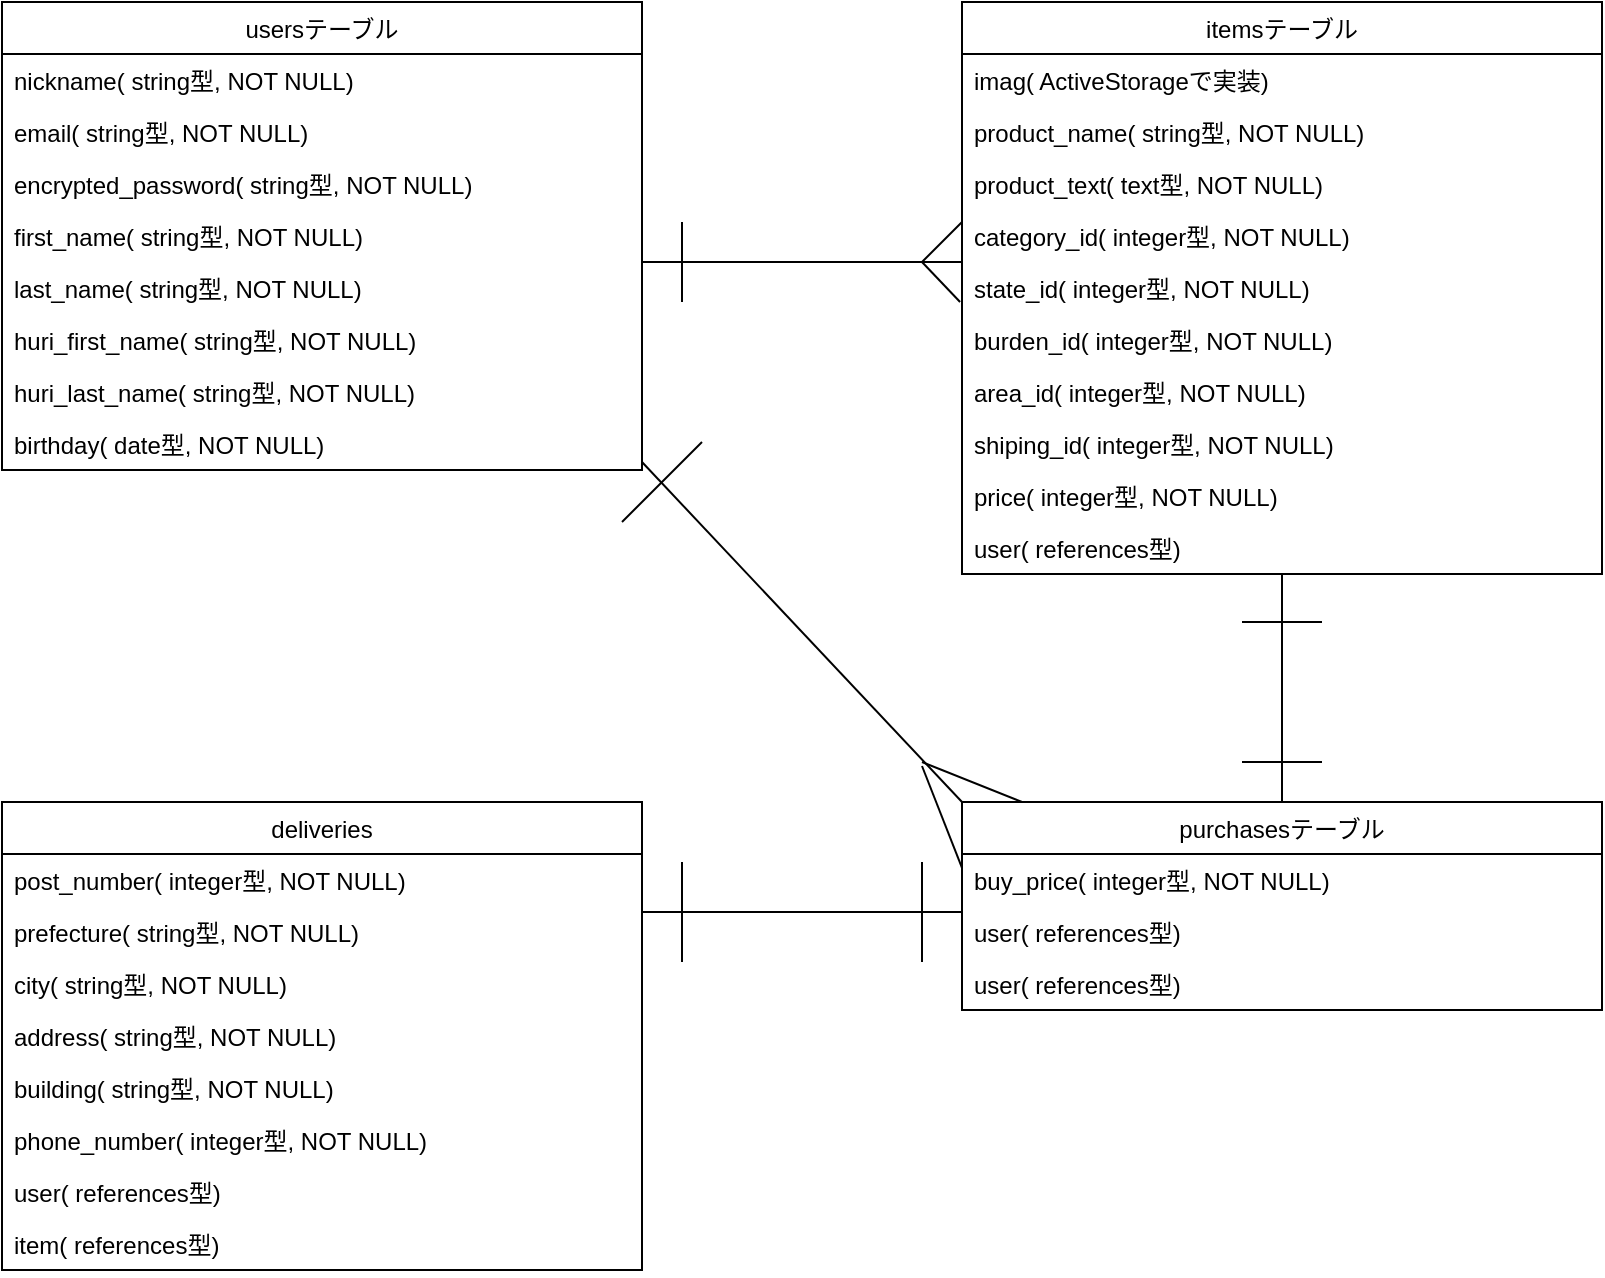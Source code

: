 <mxfile version="13.10.0" type="embed" pages="2">
    <diagram id="bigyYlHlvVise-LdsHyD" name="Page-1">
        <mxGraphModel dx="1751" dy="680" grid="1" gridSize="10" guides="1" tooltips="1" connect="1" arrows="1" fold="1" page="1" pageScale="1" pageWidth="850" pageHeight="1100" math="0" shadow="0">
            <root>
                <mxCell id="0"/>
                <mxCell id="1" parent="0"/>
                <mxCell id="gtf4mEtUMmRT2imB_sL--6" value="itemsテーブル" style="swimlane;fontStyle=0;childLayout=stackLayout;horizontal=1;startSize=26;fillColor=none;horizontalStack=0;resizeParent=1;resizeParentMax=0;resizeLast=0;collapsible=1;marginBottom=0;" parent="1" vertex="1">
                    <mxGeometry x="-360" y="40" width="320" height="286" as="geometry"/>
                </mxCell>
                <mxCell id="gtf4mEtUMmRT2imB_sL--39" value="imag( ActiveStorageで実装)" style="text;strokeColor=none;fillColor=none;align=left;verticalAlign=top;spacingLeft=4;spacingRight=4;overflow=hidden;rotatable=0;points=[[0,0.5],[1,0.5]];portConstraint=eastwest;" parent="gtf4mEtUMmRT2imB_sL--6" vertex="1">
                    <mxGeometry y="26" width="320" height="26" as="geometry"/>
                </mxCell>
                <mxCell id="gtf4mEtUMmRT2imB_sL--7" value="product_name( string型, NOT NULL)" style="text;strokeColor=none;fillColor=none;align=left;verticalAlign=top;spacingLeft=4;spacingRight=4;overflow=hidden;rotatable=0;points=[[0,0.5],[1,0.5]];portConstraint=eastwest;" parent="gtf4mEtUMmRT2imB_sL--6" vertex="1">
                    <mxGeometry y="52" width="320" height="26" as="geometry"/>
                </mxCell>
                <mxCell id="gtf4mEtUMmRT2imB_sL--8" value="product_text( text型, NOT NULL)" style="text;strokeColor=none;fillColor=none;align=left;verticalAlign=top;spacingLeft=4;spacingRight=4;overflow=hidden;rotatable=0;points=[[0,0.5],[1,0.5]];portConstraint=eastwest;" parent="gtf4mEtUMmRT2imB_sL--6" vertex="1">
                    <mxGeometry y="78" width="320" height="26" as="geometry"/>
                </mxCell>
                <mxCell id="gtf4mEtUMmRT2imB_sL--10" value="category_id( integer型, NOT NULL)" style="text;strokeColor=none;fillColor=none;align=left;verticalAlign=top;spacingLeft=4;spacingRight=4;overflow=hidden;rotatable=0;points=[[0,0.5],[1,0.5]];portConstraint=eastwest;" parent="gtf4mEtUMmRT2imB_sL--6" vertex="1">
                    <mxGeometry y="104" width="320" height="26" as="geometry"/>
                </mxCell>
                <mxCell id="gtf4mEtUMmRT2imB_sL--11" value="state_id( integer型, NOT NULL)" style="text;strokeColor=none;fillColor=none;align=left;verticalAlign=top;spacingLeft=4;spacingRight=4;overflow=hidden;rotatable=0;points=[[0,0.5],[1,0.5]];portConstraint=eastwest;" parent="gtf4mEtUMmRT2imB_sL--6" vertex="1">
                    <mxGeometry y="130" width="320" height="26" as="geometry"/>
                </mxCell>
                <mxCell id="gtf4mEtUMmRT2imB_sL--13" value="burden_id( integer型, NOT NULL)" style="text;strokeColor=none;fillColor=none;align=left;verticalAlign=top;spacingLeft=4;spacingRight=4;overflow=hidden;rotatable=0;points=[[0,0.5],[1,0.5]];portConstraint=eastwest;" parent="gtf4mEtUMmRT2imB_sL--6" vertex="1">
                    <mxGeometry y="156" width="320" height="26" as="geometry"/>
                </mxCell>
                <mxCell id="gtf4mEtUMmRT2imB_sL--14" value="area_id( integer型, NOT NULL)" style="text;strokeColor=none;fillColor=none;align=left;verticalAlign=top;spacingLeft=4;spacingRight=4;overflow=hidden;rotatable=0;points=[[0,0.5],[1,0.5]];portConstraint=eastwest;" parent="gtf4mEtUMmRT2imB_sL--6" vertex="1">
                    <mxGeometry y="182" width="320" height="26" as="geometry"/>
                </mxCell>
                <mxCell id="gtf4mEtUMmRT2imB_sL--12" value="shiping_id( integer型, NOT NULL)" style="text;strokeColor=none;fillColor=none;align=left;verticalAlign=top;spacingLeft=4;spacingRight=4;overflow=hidden;rotatable=0;points=[[0,0.5],[1,0.5]];portConstraint=eastwest;" parent="gtf4mEtUMmRT2imB_sL--6" vertex="1">
                    <mxGeometry y="208" width="320" height="26" as="geometry"/>
                </mxCell>
                <mxCell id="gtf4mEtUMmRT2imB_sL--9" value="price( integer型, NOT NULL)" style="text;strokeColor=none;fillColor=none;align=left;verticalAlign=top;spacingLeft=4;spacingRight=4;overflow=hidden;rotatable=0;points=[[0,0.5],[1,0.5]];portConstraint=eastwest;" parent="gtf4mEtUMmRT2imB_sL--6" vertex="1">
                    <mxGeometry y="234" width="320" height="26" as="geometry"/>
                </mxCell>
                <mxCell id="gtf4mEtUMmRT2imB_sL--41" value="user( references型)" style="text;strokeColor=none;fillColor=none;align=left;verticalAlign=top;spacingLeft=4;spacingRight=4;overflow=hidden;rotatable=0;points=[[0,0.5],[1,0.5]];portConstraint=eastwest;" parent="gtf4mEtUMmRT2imB_sL--6" vertex="1">
                    <mxGeometry y="260" width="320" height="26" as="geometry"/>
                </mxCell>
                <mxCell id="gtf4mEtUMmRT2imB_sL--20" value="usersテーブル" style="swimlane;fontStyle=0;childLayout=stackLayout;horizontal=1;startSize=26;fillColor=none;horizontalStack=0;resizeParent=1;resizeParentMax=0;resizeLast=0;collapsible=1;marginBottom=0;" parent="1" vertex="1">
                    <mxGeometry x="-840" y="40" width="320" height="234" as="geometry"/>
                </mxCell>
                <mxCell id="gtf4mEtUMmRT2imB_sL--21" value="nickname( string型, NOT NULL)" style="text;strokeColor=none;fillColor=none;align=left;verticalAlign=top;spacingLeft=4;spacingRight=4;overflow=hidden;rotatable=0;points=[[0,0.5],[1,0.5]];portConstraint=eastwest;" parent="gtf4mEtUMmRT2imB_sL--20" vertex="1">
                    <mxGeometry y="26" width="320" height="26" as="geometry"/>
                </mxCell>
                <mxCell id="gtf4mEtUMmRT2imB_sL--22" value="email( string型, NOT NULL)" style="text;strokeColor=none;fillColor=none;align=left;verticalAlign=top;spacingLeft=4;spacingRight=4;overflow=hidden;rotatable=0;points=[[0,0.5],[1,0.5]];portConstraint=eastwest;" parent="gtf4mEtUMmRT2imB_sL--20" vertex="1">
                    <mxGeometry y="52" width="320" height="26" as="geometry"/>
                </mxCell>
                <mxCell id="gtf4mEtUMmRT2imB_sL--25" value="encrypted_password( string型, NOT NULL)" style="text;strokeColor=none;fillColor=none;align=left;verticalAlign=top;spacingLeft=4;spacingRight=4;overflow=hidden;rotatable=0;points=[[0,0.5],[1,0.5]];portConstraint=eastwest;" parent="gtf4mEtUMmRT2imB_sL--20" vertex="1">
                    <mxGeometry y="78" width="320" height="26" as="geometry"/>
                </mxCell>
                <mxCell id="gtf4mEtUMmRT2imB_sL--26" value="first_name( string型, NOT NULL)" style="text;strokeColor=none;fillColor=none;align=left;verticalAlign=top;spacingLeft=4;spacingRight=4;overflow=hidden;rotatable=0;points=[[0,0.5],[1,0.5]];portConstraint=eastwest;" parent="gtf4mEtUMmRT2imB_sL--20" vertex="1">
                    <mxGeometry y="104" width="320" height="26" as="geometry"/>
                </mxCell>
                <mxCell id="gtf4mEtUMmRT2imB_sL--27" value="last_name( string型, NOT NULL)" style="text;strokeColor=none;fillColor=none;align=left;verticalAlign=top;spacingLeft=4;spacingRight=4;overflow=hidden;rotatable=0;points=[[0,0.5],[1,0.5]];portConstraint=eastwest;" parent="gtf4mEtUMmRT2imB_sL--20" vertex="1">
                    <mxGeometry y="130" width="320" height="26" as="geometry"/>
                </mxCell>
                <mxCell id="gtf4mEtUMmRT2imB_sL--87" value="" style="endArrow=none;html=1;" parent="gtf4mEtUMmRT2imB_sL--20" edge="1">
                    <mxGeometry width="50" height="50" relative="1" as="geometry">
                        <mxPoint x="340" y="150" as="sourcePoint"/>
                        <mxPoint x="340" y="110" as="targetPoint"/>
                    </mxGeometry>
                </mxCell>
                <mxCell id="20" value="huri_first_name( string型, NOT NULL)" style="text;strokeColor=none;fillColor=none;align=left;verticalAlign=top;spacingLeft=4;spacingRight=4;overflow=hidden;rotatable=0;points=[[0,0.5],[1,0.5]];portConstraint=eastwest;" vertex="1" parent="gtf4mEtUMmRT2imB_sL--20">
                    <mxGeometry y="156" width="320" height="26" as="geometry"/>
                </mxCell>
                <mxCell id="21" value="huri_last_name( string型, NOT NULL)" style="text;strokeColor=none;fillColor=none;align=left;verticalAlign=top;spacingLeft=4;spacingRight=4;overflow=hidden;rotatable=0;points=[[0,0.5],[1,0.5]];portConstraint=eastwest;" vertex="1" parent="gtf4mEtUMmRT2imB_sL--20">
                    <mxGeometry y="182" width="320" height="26" as="geometry"/>
                </mxCell>
                <mxCell id="gtf4mEtUMmRT2imB_sL--23" value="birthday( date型, NOT NULL)" style="text;strokeColor=none;fillColor=none;align=left;verticalAlign=top;spacingLeft=4;spacingRight=4;overflow=hidden;rotatable=0;points=[[0,0.5],[1,0.5]];portConstraint=eastwest;" parent="gtf4mEtUMmRT2imB_sL--20" vertex="1">
                    <mxGeometry y="208" width="320" height="26" as="geometry"/>
                </mxCell>
                <mxCell id="gtf4mEtUMmRT2imB_sL--29" value="purchasesテーブル" style="swimlane;fontStyle=0;childLayout=stackLayout;horizontal=1;startSize=26;fillColor=none;horizontalStack=0;resizeParent=1;resizeParentMax=0;resizeLast=0;collapsible=1;marginBottom=0;" parent="1" vertex="1">
                    <mxGeometry x="-360" y="440" width="320" height="104" as="geometry"/>
                </mxCell>
                <mxCell id="10" value="" style="endArrow=none;html=1;exitX=0;exitY=0.269;exitDx=0;exitDy=0;exitPerimeter=0;" edge="1" parent="gtf4mEtUMmRT2imB_sL--29" source="7">
                    <mxGeometry width="50" height="50" relative="1" as="geometry">
                        <mxPoint x="10" y="52" as="sourcePoint"/>
                        <mxPoint x="-20" y="-18" as="targetPoint"/>
                    </mxGeometry>
                </mxCell>
                <mxCell id="7" value="buy_price( integer型, NOT NULL)" style="text;strokeColor=none;fillColor=none;align=left;verticalAlign=top;spacingLeft=4;spacingRight=4;overflow=hidden;rotatable=0;points=[[0,0.5],[1,0.5]];portConstraint=eastwest;" vertex="1" parent="gtf4mEtUMmRT2imB_sL--29">
                    <mxGeometry y="26" width="320" height="26" as="geometry"/>
                </mxCell>
                <mxCell id="gtf4mEtUMmRT2imB_sL--43" value="user( references型)" style="text;strokeColor=none;fillColor=none;align=left;verticalAlign=top;spacingLeft=4;spacingRight=4;overflow=hidden;rotatable=0;points=[[0,0.5],[1,0.5]];portConstraint=eastwest;" parent="gtf4mEtUMmRT2imB_sL--29" vertex="1">
                    <mxGeometry y="52" width="320" height="26" as="geometry"/>
                </mxCell>
                <mxCell id="25" value="user( references型)" style="text;strokeColor=none;fillColor=none;align=left;verticalAlign=top;spacingLeft=4;spacingRight=4;overflow=hidden;rotatable=0;points=[[0,0.5],[1,0.5]];portConstraint=eastwest;" vertex="1" parent="gtf4mEtUMmRT2imB_sL--29">
                    <mxGeometry y="78" width="320" height="26" as="geometry"/>
                </mxCell>
                <mxCell id="gtf4mEtUMmRT2imB_sL--69" value="" style="endArrow=none;html=1;" parent="1" edge="1">
                    <mxGeometry width="50" height="50" relative="1" as="geometry">
                        <mxPoint x="-380" y="420" as="sourcePoint"/>
                        <mxPoint x="-330" y="440" as="targetPoint"/>
                    </mxGeometry>
                </mxCell>
                <mxCell id="gtf4mEtUMmRT2imB_sL--70" value="" style="endArrow=none;html=1;" parent="1" edge="1">
                    <mxGeometry width="50" height="50" relative="1" as="geometry">
                        <mxPoint x="-200" y="440" as="sourcePoint"/>
                        <mxPoint x="-200" y="326" as="targetPoint"/>
                    </mxGeometry>
                </mxCell>
                <mxCell id="gtf4mEtUMmRT2imB_sL--78" value="" style="endArrow=none;html=1;" parent="1" edge="1">
                    <mxGeometry width="50" height="50" relative="1" as="geometry">
                        <mxPoint x="-220" y="350" as="sourcePoint"/>
                        <mxPoint x="-180" y="350" as="targetPoint"/>
                    </mxGeometry>
                </mxCell>
                <mxCell id="gtf4mEtUMmRT2imB_sL--79" value="" style="endArrow=none;html=1;exitX=0;exitY=0;exitDx=0;exitDy=0;" parent="1" edge="1" source="gtf4mEtUMmRT2imB_sL--29">
                    <mxGeometry width="50" height="50" relative="1" as="geometry">
                        <mxPoint x="-680" y="520" as="sourcePoint"/>
                        <mxPoint x="-520" y="270" as="targetPoint"/>
                    </mxGeometry>
                </mxCell>
                <mxCell id="gtf4mEtUMmRT2imB_sL--83" value="" style="endArrow=none;html=1;" parent="1" edge="1">
                    <mxGeometry width="50" height="50" relative="1" as="geometry">
                        <mxPoint x="-530" y="300" as="sourcePoint"/>
                        <mxPoint x="-490" y="260" as="targetPoint"/>
                        <Array as="points"/>
                    </mxGeometry>
                </mxCell>
                <mxCell id="gtf4mEtUMmRT2imB_sL--85" value="" style="endArrow=none;html=1;" parent="1" edge="1">
                    <mxGeometry width="50" height="50" relative="1" as="geometry">
                        <mxPoint x="-520" y="170" as="sourcePoint"/>
                        <mxPoint x="-360" y="170" as="targetPoint"/>
                    </mxGeometry>
                </mxCell>
                <mxCell id="2" value="" style="endArrow=none;html=1;" edge="1" parent="1">
                    <mxGeometry width="50" height="50" relative="1" as="geometry">
                        <mxPoint x="-220" y="420" as="sourcePoint"/>
                        <mxPoint x="-180" y="420" as="targetPoint"/>
                    </mxGeometry>
                </mxCell>
                <mxCell id="3" value="deliveries" style="swimlane;fontStyle=0;childLayout=stackLayout;horizontal=1;startSize=26;fillColor=none;horizontalStack=0;resizeParent=1;resizeParentMax=0;resizeLast=0;collapsible=1;marginBottom=0;" vertex="1" parent="1">
                    <mxGeometry x="-840" y="440" width="320" height="234" as="geometry"/>
                </mxCell>
                <mxCell id="gtf4mEtUMmRT2imB_sL--34" value="post_number( integer型, NOT NULL)" style="text;strokeColor=none;fillColor=none;align=left;verticalAlign=top;spacingLeft=4;spacingRight=4;overflow=hidden;rotatable=0;points=[[0,0.5],[1,0.5]];portConstraint=eastwest;" parent="3" vertex="1">
                    <mxGeometry y="26" width="320" height="26" as="geometry"/>
                </mxCell>
                <mxCell id="gtf4mEtUMmRT2imB_sL--31" value="prefecture( string型, NOT NULL)" style="text;strokeColor=none;fillColor=none;align=left;verticalAlign=top;spacingLeft=4;spacingRight=4;overflow=hidden;rotatable=0;points=[[0,0.5],[1,0.5]];portConstraint=eastwest;" parent="3" vertex="1">
                    <mxGeometry y="52" width="320" height="26" as="geometry"/>
                </mxCell>
                <mxCell id="gtf4mEtUMmRT2imB_sL--35" value="city( string型, NOT NULL)" style="text;strokeColor=none;fillColor=none;align=left;verticalAlign=top;spacingLeft=4;spacingRight=4;overflow=hidden;rotatable=0;points=[[0,0.5],[1,0.5]];portConstraint=eastwest;" parent="3" vertex="1">
                    <mxGeometry y="78" width="320" height="26" as="geometry"/>
                </mxCell>
                <mxCell id="gtf4mEtUMmRT2imB_sL--37" value="address( string型, NOT NULL)" style="text;strokeColor=none;fillColor=none;align=left;verticalAlign=top;spacingLeft=4;spacingRight=4;overflow=hidden;rotatable=0;points=[[0,0.5],[1,0.5]];portConstraint=eastwest;" parent="3" vertex="1">
                    <mxGeometry y="104" width="320" height="26" as="geometry"/>
                </mxCell>
                <mxCell id="gtf4mEtUMmRT2imB_sL--32" value="building( string型, NOT NULL)" style="text;strokeColor=none;fillColor=none;align=left;verticalAlign=top;spacingLeft=4;spacingRight=4;overflow=hidden;rotatable=0;points=[[0,0.5],[1,0.5]];portConstraint=eastwest;" parent="3" vertex="1">
                    <mxGeometry y="130" width="320" height="26" as="geometry"/>
                </mxCell>
                <mxCell id="gtf4mEtUMmRT2imB_sL--38" value="phone_number( integer型, NOT NULL)" style="text;strokeColor=none;fillColor=none;align=left;verticalAlign=top;spacingLeft=4;spacingRight=4;overflow=hidden;rotatable=0;points=[[0,0.5],[1,0.5]];portConstraint=eastwest;" parent="3" vertex="1">
                    <mxGeometry y="156" width="320" height="26" as="geometry"/>
                </mxCell>
                <mxCell id="24" value="user( references型)" style="text;strokeColor=none;fillColor=none;align=left;verticalAlign=top;spacingLeft=4;spacingRight=4;overflow=hidden;rotatable=0;points=[[0,0.5],[1,0.5]];portConstraint=eastwest;" vertex="1" parent="3">
                    <mxGeometry y="182" width="320" height="26" as="geometry"/>
                </mxCell>
                <mxCell id="gtf4mEtUMmRT2imB_sL--42" value="item( references型)" style="text;strokeColor=none;fillColor=none;align=left;verticalAlign=top;spacingLeft=4;spacingRight=4;overflow=hidden;rotatable=0;points=[[0,0.5],[1,0.5]];portConstraint=eastwest;" parent="3" vertex="1">
                    <mxGeometry y="208" width="320" height="26" as="geometry"/>
                </mxCell>
                <mxCell id="11" value="" style="endArrow=none;html=1;entryX=0;entryY=0.115;entryDx=0;entryDy=0;entryPerimeter=0;" edge="1" parent="1" target="gtf4mEtUMmRT2imB_sL--43">
                    <mxGeometry width="50" height="50" relative="1" as="geometry">
                        <mxPoint x="-520" y="495" as="sourcePoint"/>
                        <mxPoint x="-470" y="470" as="targetPoint"/>
                        <Array as="points">
                            <mxPoint x="-420" y="495"/>
                        </Array>
                    </mxGeometry>
                </mxCell>
                <mxCell id="12" value="" style="endArrow=none;html=1;" edge="1" parent="1">
                    <mxGeometry width="50" height="50" relative="1" as="geometry">
                        <mxPoint x="-380" y="520" as="sourcePoint"/>
                        <mxPoint x="-380" y="470" as="targetPoint"/>
                    </mxGeometry>
                </mxCell>
                <mxCell id="18" value="" style="endArrow=none;html=1;exitX=-0.003;exitY=0.769;exitDx=0;exitDy=0;exitPerimeter=0;" edge="1" parent="1" source="gtf4mEtUMmRT2imB_sL--11">
                    <mxGeometry width="50" height="50" relative="1" as="geometry">
                        <mxPoint x="-430" y="220" as="sourcePoint"/>
                        <mxPoint x="-380" y="170" as="targetPoint"/>
                    </mxGeometry>
                </mxCell>
                <mxCell id="19" value="" style="endArrow=none;html=1;" edge="1" parent="1">
                    <mxGeometry width="50" height="50" relative="1" as="geometry">
                        <mxPoint x="-380" y="170" as="sourcePoint"/>
                        <mxPoint x="-360" y="150" as="targetPoint"/>
                    </mxGeometry>
                </mxCell>
                <mxCell id="30" value="" style="endArrow=none;html=1;" edge="1" parent="1">
                    <mxGeometry width="50" height="50" relative="1" as="geometry">
                        <mxPoint x="-500" y="470" as="sourcePoint"/>
                        <mxPoint x="-500" y="520" as="targetPoint"/>
                    </mxGeometry>
                </mxCell>
            </root>
        </mxGraphModel>
    </diagram>
    <diagram id="hrBAW_QZi8SXogytikNY" name="Page-2">
        &#xa;        &#xa;&#xa;
        <mxGraphModel dx="898" dy="680" grid="1" gridSize="10" guides="1" tooltips="1" connect="1" arrows="1" fold="1" page="1" pageScale="1" pageWidth="850" pageHeight="1100" math="0" shadow="0">
            &#xa;            &#xa;&#xa;
            <root>
                &#xa;                &#xa;&#xa;
                <mxCell id="a-_-y4gFpnWRi_4AJY4c-0"/>
                &#xa;                &#xa;&#xa;
                <mxCell id="a-_-y4gFpnWRi_4AJY4c-1" parent="a-_-y4gFpnWRi_4AJY4c-0"/>
                &#xa;                &#xa;&#xa;
            </root>
            &#xa;            &#xa;&#xa;
        </mxGraphModel>
        &#xa;        &#xa;&#xa;
    </diagram>
</mxfile>